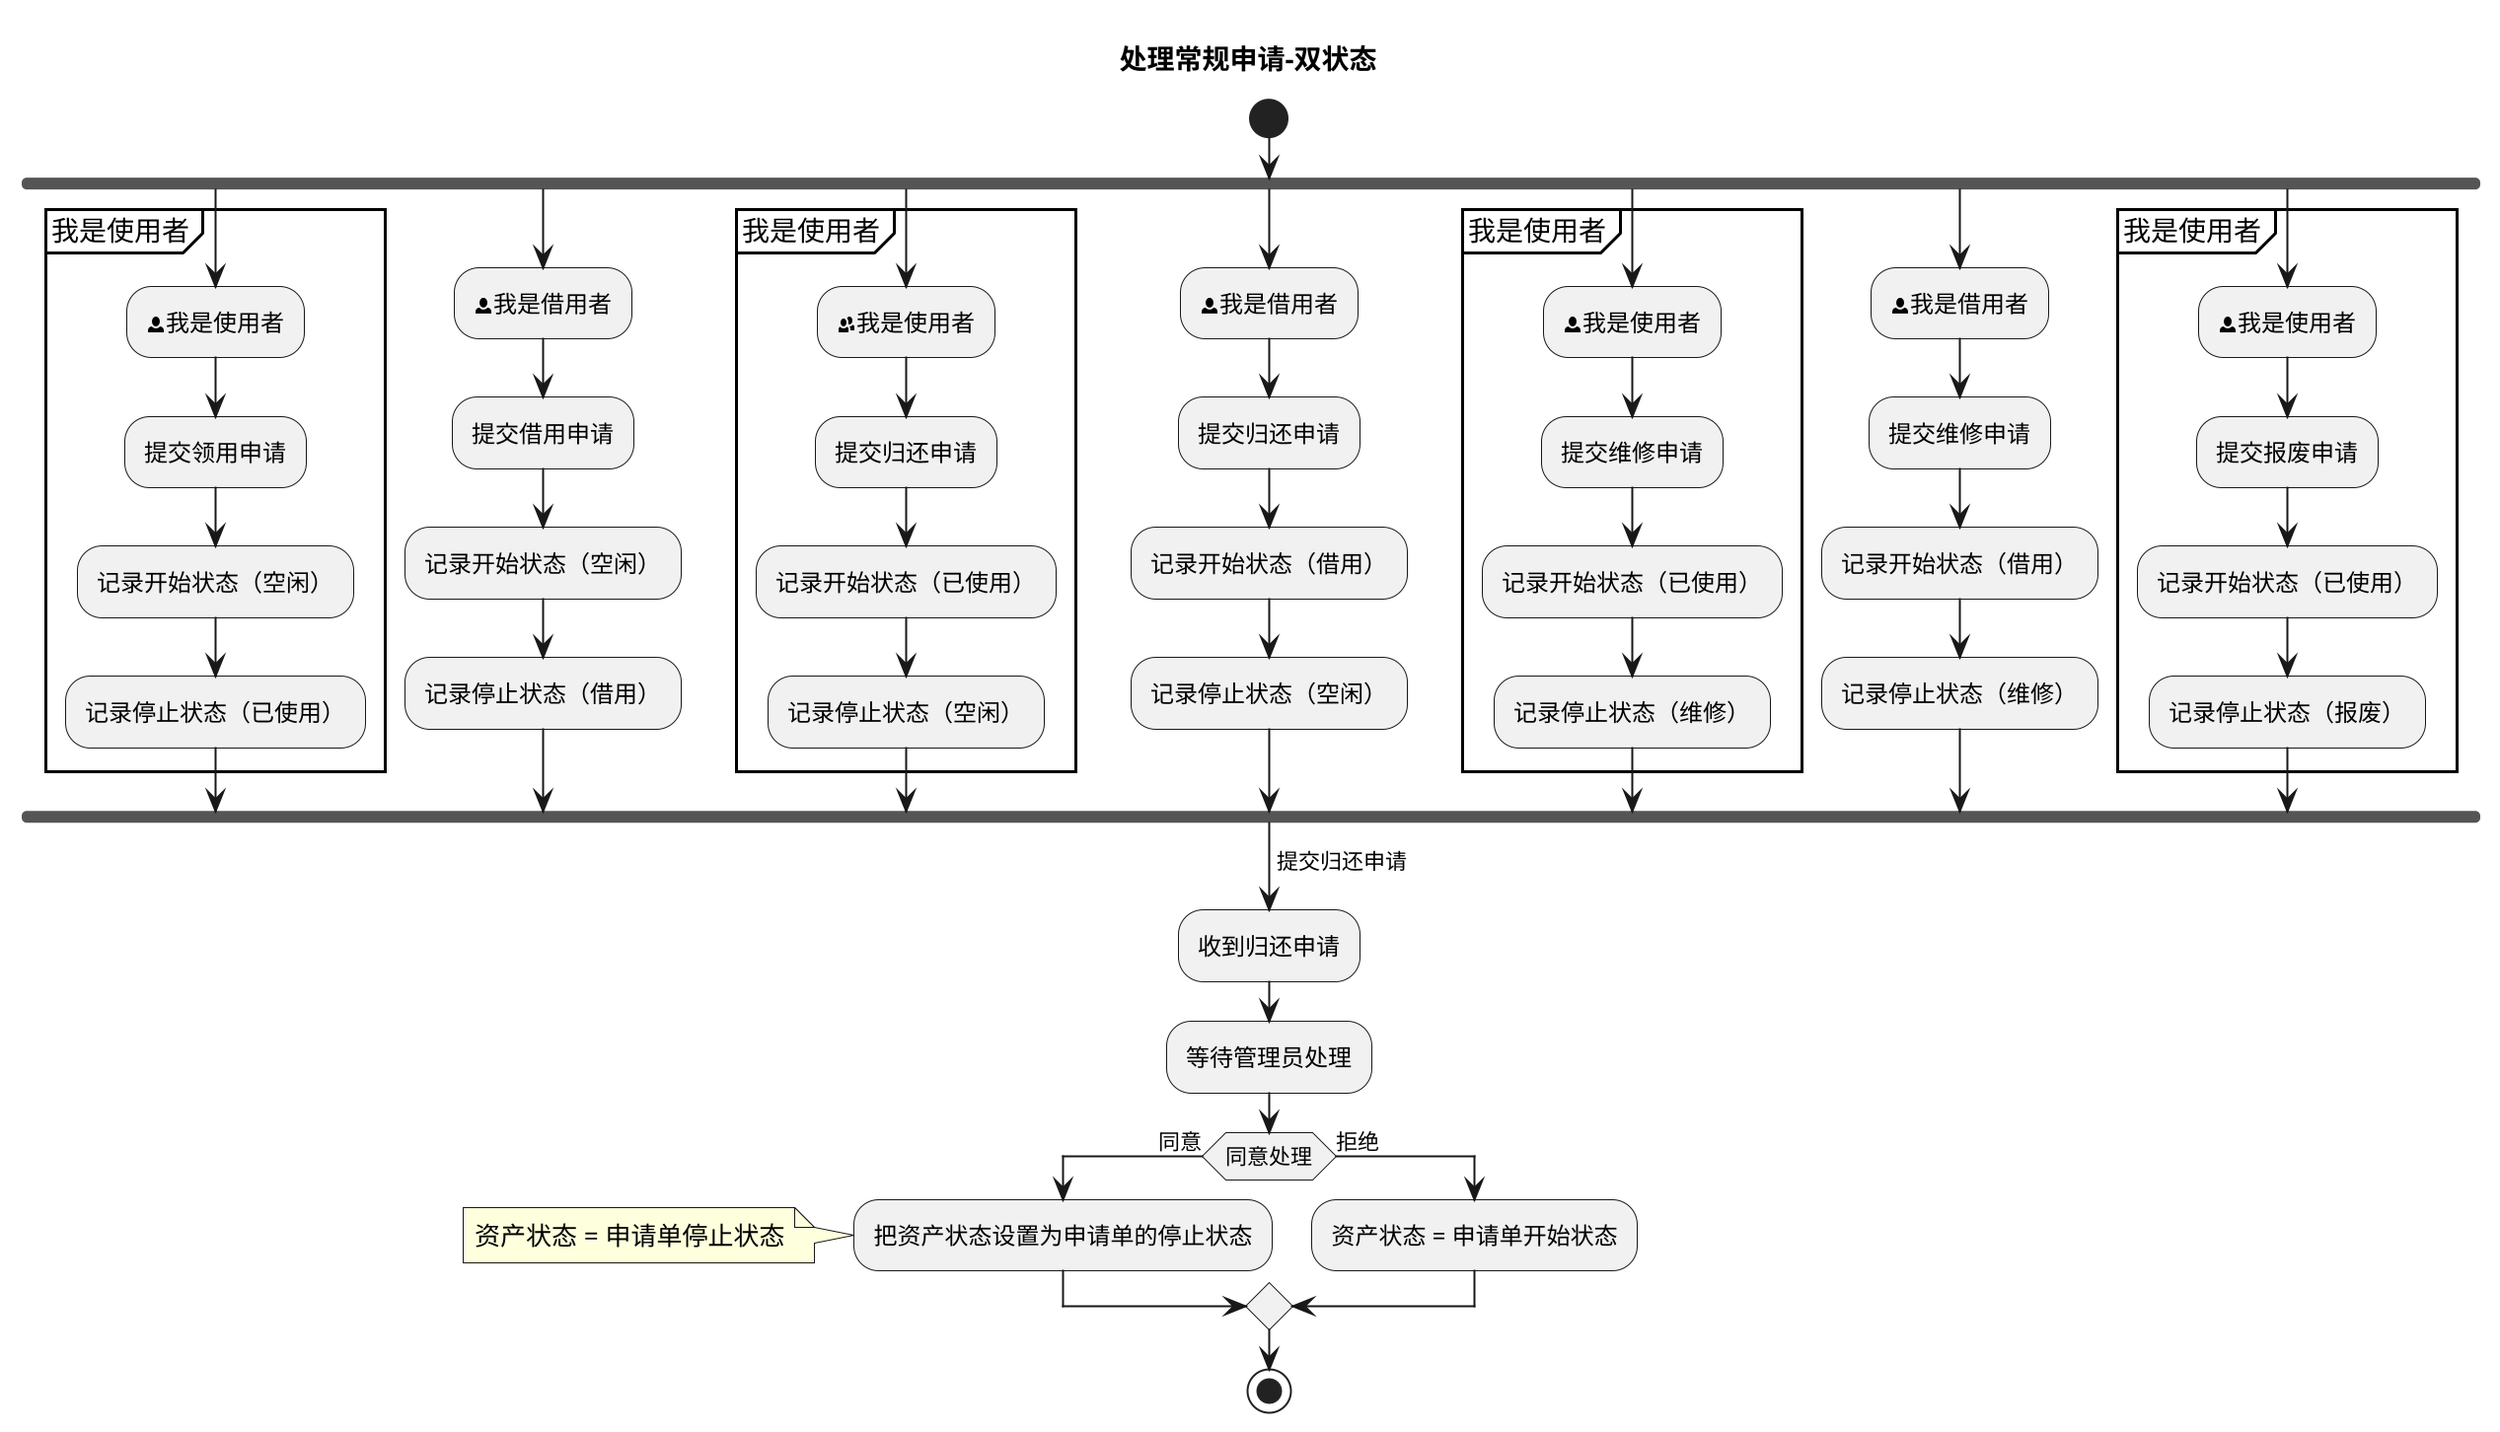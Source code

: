 @startuml
scale 2
title 处理常规申请-双状态

start
fork
    partition 我是使用者 {
    :<&person>我是使用者;
    :提交领用申请;
    :记录开始状态（空闲）;
    :记录停止状态（已使用）;
    }
fork again
    :<&person>我是借用者;
    :提交借用申请;
    :记录开始状态（空闲）;
    :记录停止状态（借用）;
fork again
    partition 我是使用者 {
    :<&people>我是使用者;
    :提交归还申请;
    :记录开始状态（已使用）;
    :记录停止状态（空闲）;
    }
fork again
    :<&person>我是借用者;
    :提交归还申请;
    :记录开始状态（借用）;
    :记录停止状态（空闲）;
fork again
    partition 我是使用者 {
    :<&person>我是使用者;
    :提交维修申请;
    :记录开始状态（已使用）;
    :记录停止状态（维修）;
    }
fork again
    :<&person>我是借用者;
    :提交维修申请;
    :记录开始状态（借用）;
    :记录停止状态（维修）;
fork again
    partition 我是使用者 {
    :<&person>我是使用者;
    :提交报废申请;
    :记录开始状态（已使用）;
    :记录停止状态（报废）;
    }
end fork

->提交归还申请;
:收到归还申请;
:等待管理员处理;
if (同意处理) then (同意)
    :把资产状态设置为申请单的停止状态;
note
    资产状态 = 申请单停止状态
end note

else (拒绝)
    :资产状态 = 申请单开始状态;
endif



stop
@enduml